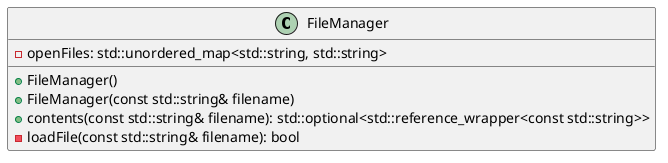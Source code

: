 @startuml FileManager UML

class FileManager {
    - openFiles: std::unordered_map<std::string, std::string>

    + FileManager()
    + FileManager(const std::string& filename)
    + contents(const std::string& filename): std::optional<std::reference_wrapper<const std::string>>
    - loadFile(const std::string& filename): bool
}

@enduml
